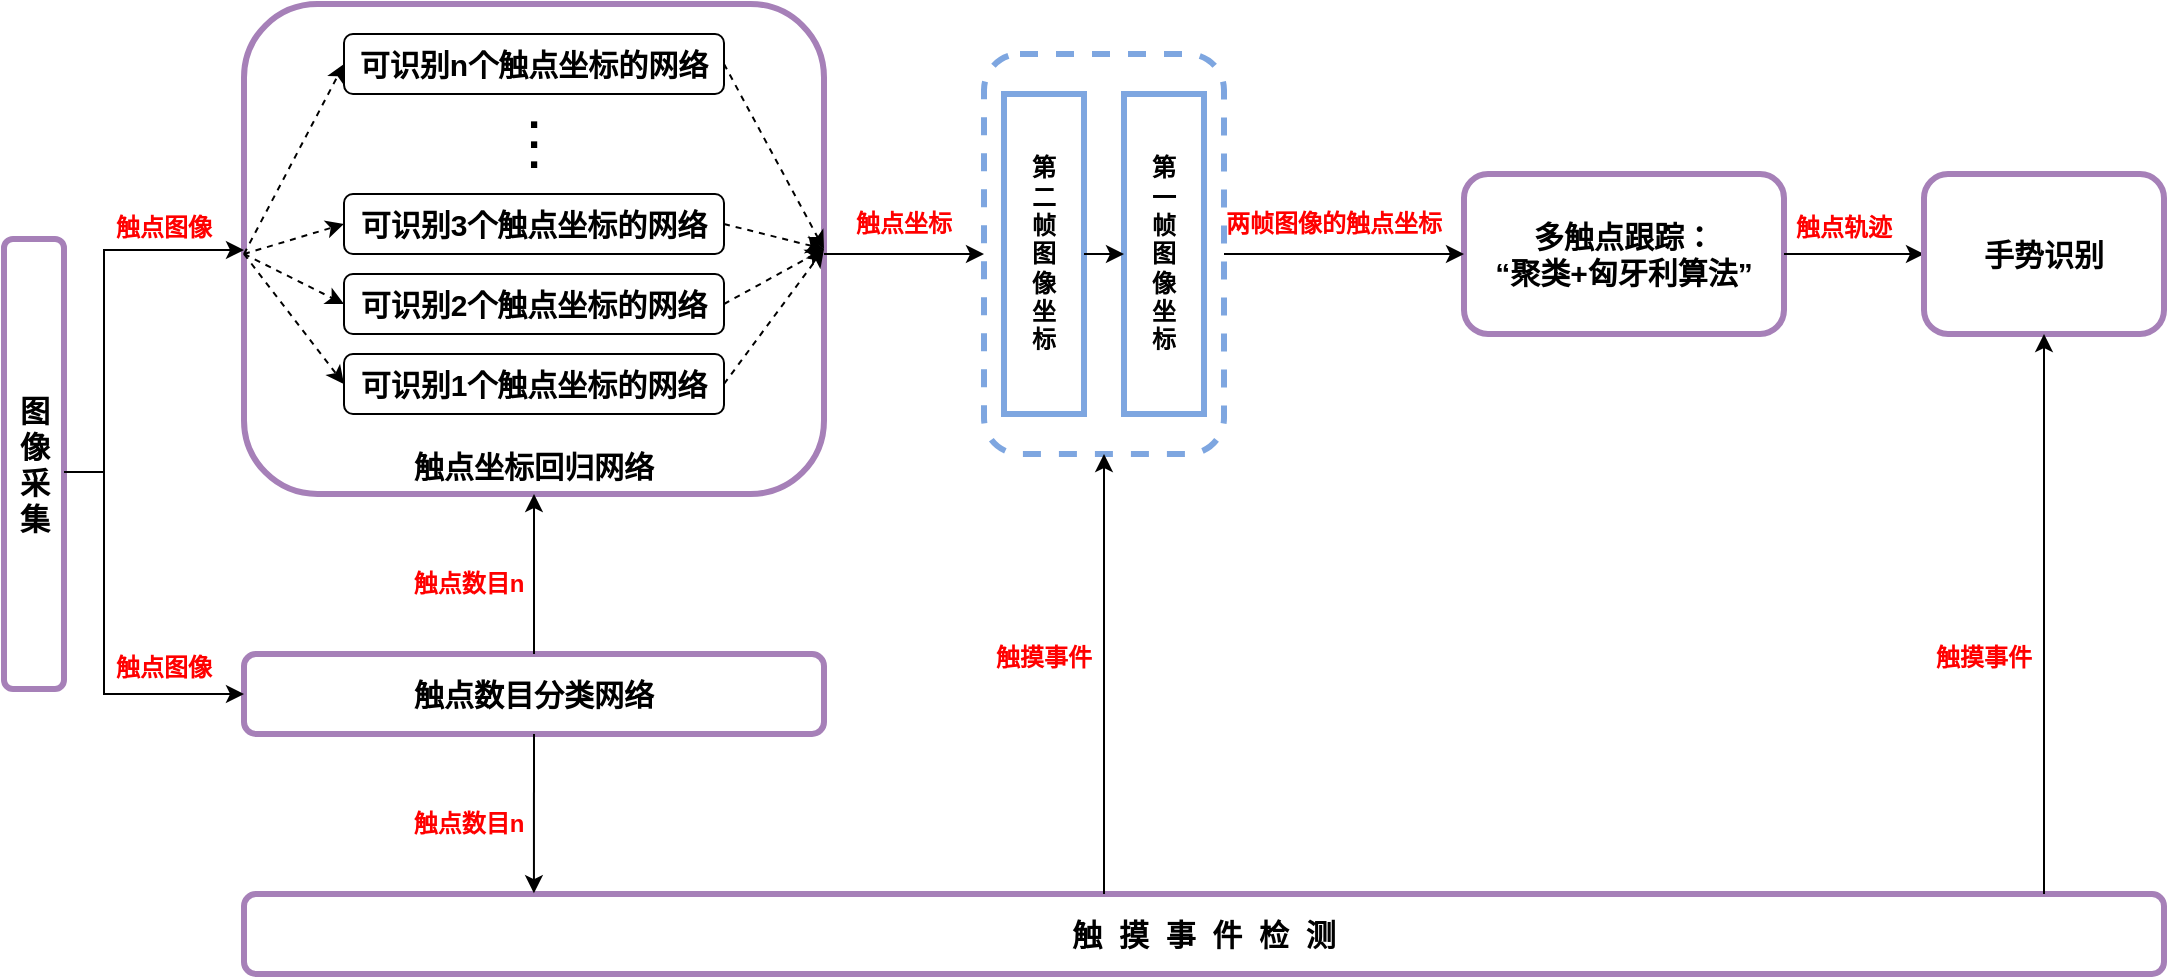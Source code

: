 <mxfile version="18.0.4" type="github">
  <diagram id="jXaNnU9WBbs-hRgU_72k" name="Page-1">
    <mxGraphModel dx="768" dy="493" grid="1" gridSize="10" guides="1" tooltips="1" connect="1" arrows="1" fold="1" page="0" pageScale="1" pageWidth="827" pageHeight="1169" math="0" shadow="0">
      <root>
        <mxCell id="0" />
        <mxCell id="1" parent="0" />
        <mxCell id="43LiQiZvyMIUir7U2u6s-47" value="" style="rounded=1;whiteSpace=wrap;html=1;fontSize=15;fontColor=#000000;strokeColor=#7EA6E0;strokeWidth=3;fillColor=none;dashed=1;" vertex="1" parent="1">
          <mxGeometry x="530" y="100" width="120" height="200" as="geometry" />
        </mxCell>
        <mxCell id="43LiQiZvyMIUir7U2u6s-16" value="" style="rounded=1;whiteSpace=wrap;html=1;fontSize=22;fillColor=none;strokeColor=#A680B8;strokeWidth=3;" vertex="1" parent="1">
          <mxGeometry x="160" y="75" width="290" height="245" as="geometry" />
        </mxCell>
        <mxCell id="43LiQiZvyMIUir7U2u6s-1" value="" style="rounded=1;whiteSpace=wrap;html=1;rotation=-90;strokeColor=#A680B8;strokeWidth=3;" vertex="1" parent="1">
          <mxGeometry x="-57.5" y="290" width="225" height="30" as="geometry" />
        </mxCell>
        <mxCell id="43LiQiZvyMIUir7U2u6s-2" value="&lt;span style=&quot;font-size: 15px;&quot;&gt;&lt;b&gt;图像采集&lt;/b&gt;&lt;/span&gt;" style="text;html=1;strokeColor=none;fillColor=none;align=center;verticalAlign=middle;whiteSpace=wrap;rounded=0;" vertex="1" parent="1">
          <mxGeometry x="42.5" y="242.5" width="25" height="125" as="geometry" />
        </mxCell>
        <mxCell id="43LiQiZvyMIUir7U2u6s-3" value="" style="rounded=1;whiteSpace=wrap;html=1;fontSize=15;strokeColor=#A680B8;strokeWidth=3;" vertex="1" parent="1">
          <mxGeometry x="160" y="400" width="290" height="40" as="geometry" />
        </mxCell>
        <mxCell id="43LiQiZvyMIUir7U2u6s-4" value="&lt;font style=&quot;font-size: 15px;&quot;&gt;&lt;b&gt;触点数目分类网络&lt;/b&gt;&lt;/font&gt;" style="text;html=1;strokeColor=none;fillColor=none;align=center;verticalAlign=middle;whiteSpace=wrap;rounded=0;fontSize=15;" vertex="1" parent="1">
          <mxGeometry x="240" y="405" width="130" height="30" as="geometry" />
        </mxCell>
        <mxCell id="43LiQiZvyMIUir7U2u6s-5" value="" style="rounded=1;whiteSpace=wrap;html=1;fontSize=15;" vertex="1" parent="1">
          <mxGeometry x="210" y="250" width="190" height="30" as="geometry" />
        </mxCell>
        <mxCell id="43LiQiZvyMIUir7U2u6s-6" value="&lt;font style=&quot;font-size: 15px;&quot;&gt;&lt;b&gt;可识别1个触点坐标的网络&lt;/b&gt;&lt;/font&gt;" style="text;html=1;strokeColor=none;fillColor=none;align=center;verticalAlign=middle;whiteSpace=wrap;rounded=0;fontSize=15;" vertex="1" parent="1">
          <mxGeometry x="210" y="250" width="190" height="30" as="geometry" />
        </mxCell>
        <mxCell id="43LiQiZvyMIUir7U2u6s-7" value="" style="rounded=1;whiteSpace=wrap;html=1;fontSize=15;" vertex="1" parent="1">
          <mxGeometry x="210" y="210" width="190" height="30" as="geometry" />
        </mxCell>
        <mxCell id="43LiQiZvyMIUir7U2u6s-8" value="&lt;font style=&quot;font-size: 15px;&quot;&gt;&lt;b&gt;可识别2个触点坐标的网络&lt;/b&gt;&lt;/font&gt;" style="text;html=1;strokeColor=none;fillColor=none;align=center;verticalAlign=middle;whiteSpace=wrap;rounded=0;fontSize=15;" vertex="1" parent="1">
          <mxGeometry x="210" y="210" width="190" height="30" as="geometry" />
        </mxCell>
        <mxCell id="43LiQiZvyMIUir7U2u6s-9" value="" style="rounded=1;whiteSpace=wrap;html=1;fontSize=15;" vertex="1" parent="1">
          <mxGeometry x="210" y="170" width="190" height="30" as="geometry" />
        </mxCell>
        <mxCell id="43LiQiZvyMIUir7U2u6s-10" value="&lt;font style=&quot;font-size: 15px;&quot;&gt;&lt;b&gt;可识别3个触点坐标的网络&lt;/b&gt;&lt;/font&gt;" style="text;html=1;strokeColor=none;fillColor=none;align=center;verticalAlign=middle;whiteSpace=wrap;rounded=0;fontSize=15;" vertex="1" parent="1">
          <mxGeometry x="210" y="170" width="190" height="30" as="geometry" />
        </mxCell>
        <mxCell id="43LiQiZvyMIUir7U2u6s-11" value="&lt;font size=&quot;1&quot;&gt;&lt;b style=&quot;font-size: 22px;&quot;&gt;.&lt;/b&gt;&lt;/font&gt;" style="text;html=1;strokeColor=none;fillColor=none;align=center;verticalAlign=middle;whiteSpace=wrap;rounded=0;fontSize=15;" vertex="1" parent="1">
          <mxGeometry x="285" y="140" width="40" height="20" as="geometry" />
        </mxCell>
        <mxCell id="43LiQiZvyMIUir7U2u6s-12" value="&lt;font size=&quot;1&quot;&gt;&lt;b style=&quot;font-size: 22px;&quot;&gt;.&lt;/b&gt;&lt;/font&gt;" style="text;html=1;strokeColor=none;fillColor=none;align=center;verticalAlign=middle;whiteSpace=wrap;rounded=0;fontSize=15;" vertex="1" parent="1">
          <mxGeometry x="285" y="130" width="40" height="20" as="geometry" />
        </mxCell>
        <mxCell id="43LiQiZvyMIUir7U2u6s-13" value="&lt;font size=&quot;1&quot;&gt;&lt;b style=&quot;font-size: 22px;&quot;&gt;.&lt;/b&gt;&lt;/font&gt;" style="text;html=1;strokeColor=none;fillColor=none;align=center;verticalAlign=middle;whiteSpace=wrap;rounded=0;fontSize=15;" vertex="1" parent="1">
          <mxGeometry x="285" y="120" width="40" height="20" as="geometry" />
        </mxCell>
        <mxCell id="43LiQiZvyMIUir7U2u6s-14" value="" style="rounded=1;whiteSpace=wrap;html=1;fontSize=15;" vertex="1" parent="1">
          <mxGeometry x="210" y="90" width="190" height="30" as="geometry" />
        </mxCell>
        <mxCell id="43LiQiZvyMIUir7U2u6s-15" value="&lt;font style=&quot;font-size: 15px;&quot;&gt;&lt;b&gt;可识别n个触点坐标的网络&lt;/b&gt;&lt;/font&gt;" style="text;html=1;strokeColor=none;fillColor=none;align=center;verticalAlign=middle;whiteSpace=wrap;rounded=0;fontSize=15;" vertex="1" parent="1">
          <mxGeometry x="210" y="90" width="190" height="30" as="geometry" />
        </mxCell>
        <mxCell id="43LiQiZvyMIUir7U2u6s-17" value="&lt;span style=&quot;font-size: 15px;&quot;&gt;&lt;b&gt;触点坐标回归网络&lt;/b&gt;&lt;/span&gt;" style="text;html=1;strokeColor=none;fillColor=none;align=center;verticalAlign=middle;whiteSpace=wrap;rounded=0;fontSize=22;" vertex="1" parent="1">
          <mxGeometry x="230" y="290" width="150" height="30" as="geometry" />
        </mxCell>
        <mxCell id="43LiQiZvyMIUir7U2u6s-18" value="" style="rounded=1;whiteSpace=wrap;html=1;fontSize=15;strokeColor=#A680B8;strokeWidth=3;fillColor=none;" vertex="1" parent="1">
          <mxGeometry x="160" y="520" width="960" height="40" as="geometry" />
        </mxCell>
        <mxCell id="43LiQiZvyMIUir7U2u6s-19" value="&lt;b&gt;触&amp;nbsp; 摸&amp;nbsp; 事&amp;nbsp; 件&amp;nbsp; 检&amp;nbsp; 测&lt;/b&gt;" style="text;html=1;strokeColor=none;fillColor=none;align=center;verticalAlign=middle;whiteSpace=wrap;rounded=0;fontSize=15;" vertex="1" parent="1">
          <mxGeometry x="560" y="525" width="160" height="30" as="geometry" />
        </mxCell>
        <mxCell id="43LiQiZvyMIUir7U2u6s-20" value="" style="endArrow=classic;html=1;rounded=0;fontSize=15;" edge="1" parent="1">
          <mxGeometry width="50" height="50" relative="1" as="geometry">
            <mxPoint x="70" y="309" as="sourcePoint" />
            <mxPoint x="160" y="198" as="targetPoint" />
            <Array as="points">
              <mxPoint x="90" y="309" />
              <mxPoint x="90" y="198" />
            </Array>
          </mxGeometry>
        </mxCell>
        <mxCell id="43LiQiZvyMIUir7U2u6s-21" value="&lt;font color=&quot;#ff0000&quot; style=&quot;font-size: 12px;&quot;&gt;&lt;b&gt;触点图像&lt;/b&gt;&lt;/font&gt;" style="text;html=1;strokeColor=none;fillColor=none;align=center;verticalAlign=middle;whiteSpace=wrap;rounded=0;fontSize=15;" vertex="1" parent="1">
          <mxGeometry x="90" y="170" width="60" height="30" as="geometry" />
        </mxCell>
        <mxCell id="43LiQiZvyMIUir7U2u6s-22" value="" style="endArrow=classic;html=1;rounded=0;fontSize=12;entryX=0;entryY=0.5;entryDx=0;entryDy=0;" edge="1" parent="1" target="43LiQiZvyMIUir7U2u6s-3">
          <mxGeometry width="50" height="50" relative="1" as="geometry">
            <mxPoint x="90" y="300" as="sourcePoint" />
            <mxPoint x="90" y="450" as="targetPoint" />
            <Array as="points">
              <mxPoint x="90" y="420" />
            </Array>
          </mxGeometry>
        </mxCell>
        <mxCell id="43LiQiZvyMIUir7U2u6s-23" value="&lt;font color=&quot;#ff0000&quot; style=&quot;font-size: 12px;&quot;&gt;&lt;b&gt;触点图像&lt;/b&gt;&lt;/font&gt;" style="text;html=1;strokeColor=none;fillColor=none;align=center;verticalAlign=middle;whiteSpace=wrap;rounded=0;fontSize=15;" vertex="1" parent="1">
          <mxGeometry x="90" y="390" width="60" height="30" as="geometry" />
        </mxCell>
        <mxCell id="43LiQiZvyMIUir7U2u6s-24" value="" style="endArrow=classic;html=1;rounded=0;fontSize=12;entryX=0;entryY=0.5;entryDx=0;entryDy=0;dashed=1;" edge="1" parent="1" target="43LiQiZvyMIUir7U2u6s-15">
          <mxGeometry width="50" height="50" relative="1" as="geometry">
            <mxPoint x="160" y="200" as="sourcePoint" />
            <mxPoint x="210" y="150" as="targetPoint" />
          </mxGeometry>
        </mxCell>
        <mxCell id="43LiQiZvyMIUir7U2u6s-25" value="" style="endArrow=classic;html=1;rounded=0;dashed=1;fontSize=12;entryX=0;entryY=0.5;entryDx=0;entryDy=0;" edge="1" parent="1" target="43LiQiZvyMIUir7U2u6s-10">
          <mxGeometry width="50" height="50" relative="1" as="geometry">
            <mxPoint x="160" y="200" as="sourcePoint" />
            <mxPoint x="210" y="150" as="targetPoint" />
          </mxGeometry>
        </mxCell>
        <mxCell id="43LiQiZvyMIUir7U2u6s-26" value="" style="endArrow=classic;html=1;rounded=0;dashed=1;fontSize=12;entryX=0;entryY=0.5;entryDx=0;entryDy=0;" edge="1" parent="1" target="43LiQiZvyMIUir7U2u6s-8">
          <mxGeometry width="50" height="50" relative="1" as="geometry">
            <mxPoint x="160" y="200" as="sourcePoint" />
            <mxPoint x="210" y="150" as="targetPoint" />
          </mxGeometry>
        </mxCell>
        <mxCell id="43LiQiZvyMIUir7U2u6s-27" value="" style="endArrow=classic;html=1;rounded=0;dashed=1;fontSize=12;entryX=0;entryY=0.5;entryDx=0;entryDy=0;" edge="1" parent="1" target="43LiQiZvyMIUir7U2u6s-6">
          <mxGeometry width="50" height="50" relative="1" as="geometry">
            <mxPoint x="160" y="200" as="sourcePoint" />
            <mxPoint x="210" y="150" as="targetPoint" />
          </mxGeometry>
        </mxCell>
        <mxCell id="43LiQiZvyMIUir7U2u6s-28" value="" style="endArrow=classic;html=1;rounded=0;fontSize=12;exitX=0.5;exitY=0;exitDx=0;exitDy=0;entryX=0.5;entryY=1;entryDx=0;entryDy=0;" edge="1" parent="1" source="43LiQiZvyMIUir7U2u6s-3" target="43LiQiZvyMIUir7U2u6s-17">
          <mxGeometry width="50" height="50" relative="1" as="geometry">
            <mxPoint x="190" y="400" as="sourcePoint" />
            <mxPoint x="240" y="320" as="targetPoint" />
          </mxGeometry>
        </mxCell>
        <mxCell id="43LiQiZvyMIUir7U2u6s-29" value="&lt;b&gt;触点数目n&lt;/b&gt;" style="text;html=1;strokeColor=none;fillColor=none;align=center;verticalAlign=middle;whiteSpace=wrap;rounded=0;fontSize=12;fontColor=#FF0000;" vertex="1" parent="1">
          <mxGeometry x="230" y="350" width="85" height="30" as="geometry" />
        </mxCell>
        <mxCell id="43LiQiZvyMIUir7U2u6s-30" value="" style="endArrow=classic;html=1;rounded=0;fontSize=12;fontColor=#FF0000;exitX=0.5;exitY=1;exitDx=0;exitDy=0;entryX=0.151;entryY=-0.01;entryDx=0;entryDy=0;entryPerimeter=0;" edge="1" parent="1" source="43LiQiZvyMIUir7U2u6s-3" target="43LiQiZvyMIUir7U2u6s-18">
          <mxGeometry width="50" height="50" relative="1" as="geometry">
            <mxPoint x="250" y="470" as="sourcePoint" />
            <mxPoint x="410" y="480" as="targetPoint" />
          </mxGeometry>
        </mxCell>
        <mxCell id="43LiQiZvyMIUir7U2u6s-31" value="&lt;b&gt;触点数目n&lt;/b&gt;" style="text;html=1;strokeColor=none;fillColor=none;align=center;verticalAlign=middle;whiteSpace=wrap;rounded=0;fontSize=12;fontColor=#FF0000;" vertex="1" parent="1">
          <mxGeometry x="230" y="470" width="85" height="30" as="geometry" />
        </mxCell>
        <mxCell id="43LiQiZvyMIUir7U2u6s-32" value="" style="endArrow=classic;html=1;rounded=0;fontSize=12;fontColor=#FF0000;dashed=1;entryX=1;entryY=0.5;entryDx=0;entryDy=0;exitX=1;exitY=0.5;exitDx=0;exitDy=0;" edge="1" parent="1" source="43LiQiZvyMIUir7U2u6s-15" target="43LiQiZvyMIUir7U2u6s-16">
          <mxGeometry width="50" height="50" relative="1" as="geometry">
            <mxPoint x="400" y="100" as="sourcePoint" />
            <mxPoint x="450" y="50" as="targetPoint" />
          </mxGeometry>
        </mxCell>
        <mxCell id="43LiQiZvyMIUir7U2u6s-33" value="" style="endArrow=classic;html=1;rounded=0;dashed=1;fontSize=12;fontColor=#FF0000;exitX=1;exitY=0.5;exitDx=0;exitDy=0;entryX=1;entryY=0.5;entryDx=0;entryDy=0;" edge="1" parent="1" source="43LiQiZvyMIUir7U2u6s-10" target="43LiQiZvyMIUir7U2u6s-16">
          <mxGeometry width="50" height="50" relative="1" as="geometry">
            <mxPoint x="430" y="260" as="sourcePoint" />
            <mxPoint x="450" y="200" as="targetPoint" />
          </mxGeometry>
        </mxCell>
        <mxCell id="43LiQiZvyMIUir7U2u6s-34" value="" style="endArrow=classic;html=1;rounded=0;dashed=1;fontSize=12;fontColor=#FF0000;entryX=1;entryY=0.5;entryDx=0;entryDy=0;exitX=1;exitY=0.5;exitDx=0;exitDy=0;" edge="1" parent="1" source="43LiQiZvyMIUir7U2u6s-8" target="43LiQiZvyMIUir7U2u6s-16">
          <mxGeometry width="50" height="50" relative="1" as="geometry">
            <mxPoint x="400" y="222.5" as="sourcePoint" />
            <mxPoint x="450" y="172.5" as="targetPoint" />
          </mxGeometry>
        </mxCell>
        <mxCell id="43LiQiZvyMIUir7U2u6s-35" value="" style="endArrow=classic;html=1;rounded=0;dashed=1;fontSize=12;fontColor=#FF0000;entryX=1;entryY=0.5;entryDx=0;entryDy=0;exitX=1;exitY=0.5;exitDx=0;exitDy=0;" edge="1" parent="1" source="43LiQiZvyMIUir7U2u6s-6" target="43LiQiZvyMIUir7U2u6s-16">
          <mxGeometry width="50" height="50" relative="1" as="geometry">
            <mxPoint x="400" y="270" as="sourcePoint" />
            <mxPoint x="450" y="220" as="targetPoint" />
          </mxGeometry>
        </mxCell>
        <mxCell id="43LiQiZvyMIUir7U2u6s-36" value="" style="endArrow=classic;html=1;rounded=0;fontSize=12;fontColor=#FF0000;entryX=0;entryY=0.5;entryDx=0;entryDy=0;" edge="1" parent="1" target="43LiQiZvyMIUir7U2u6s-47">
          <mxGeometry width="50" height="50" relative="1" as="geometry">
            <mxPoint x="450" y="200" as="sourcePoint" />
            <mxPoint x="540" y="200" as="targetPoint" />
          </mxGeometry>
        </mxCell>
        <mxCell id="43LiQiZvyMIUir7U2u6s-37" value="&lt;b&gt;触点坐标&lt;/b&gt;" style="text;html=1;strokeColor=none;fillColor=none;align=center;verticalAlign=middle;whiteSpace=wrap;rounded=0;fontSize=12;fontColor=#FF0000;" vertex="1" parent="1">
          <mxGeometry x="460" y="170" width="60" height="30" as="geometry" />
        </mxCell>
        <mxCell id="43LiQiZvyMIUir7U2u6s-38" value="" style="rounded=0;whiteSpace=wrap;html=1;fontSize=12;fontColor=#FF0000;strokeColor=#7EA6E0;strokeWidth=3;fillColor=none;" vertex="1" parent="1">
          <mxGeometry x="540" y="120" width="40" height="160" as="geometry" />
        </mxCell>
        <mxCell id="43LiQiZvyMIUir7U2u6s-39" value="" style="rounded=0;whiteSpace=wrap;html=1;fontSize=12;fontColor=#FF0000;strokeColor=#7EA6E0;strokeWidth=3;fillColor=none;" vertex="1" parent="1">
          <mxGeometry x="600" y="120" width="40" height="160" as="geometry" />
        </mxCell>
        <mxCell id="43LiQiZvyMIUir7U2u6s-40" value="&lt;font color=&quot;#000000&quot;&gt;&lt;b&gt;第二帧图像坐标&lt;/b&gt;&lt;/font&gt;" style="text;html=1;strokeColor=none;fillColor=none;align=center;verticalAlign=middle;whiteSpace=wrap;rounded=0;fontSize=12;fontColor=#FF0000;" vertex="1" parent="1">
          <mxGeometry x="550" y="130" width="20" height="140" as="geometry" />
        </mxCell>
        <mxCell id="43LiQiZvyMIUir7U2u6s-41" value="&lt;b&gt;&lt;font color=&quot;#000000&quot;&gt;第一帧图像坐标&lt;/font&gt;&lt;/b&gt;" style="text;html=1;strokeColor=none;fillColor=none;align=center;verticalAlign=middle;whiteSpace=wrap;rounded=0;fontSize=12;fontColor=#FF0000;" vertex="1" parent="1">
          <mxGeometry x="610" y="130" width="20" height="140" as="geometry" />
        </mxCell>
        <mxCell id="43LiQiZvyMIUir7U2u6s-42" value="" style="endArrow=classic;html=1;rounded=0;fontSize=12;fontColor=#FF0000;entryX=0;entryY=0.5;entryDx=0;entryDy=0;" edge="1" parent="1" target="43LiQiZvyMIUir7U2u6s-39">
          <mxGeometry width="50" height="50" relative="1" as="geometry">
            <mxPoint x="580" y="200" as="sourcePoint" />
            <mxPoint x="630" y="150" as="targetPoint" />
          </mxGeometry>
        </mxCell>
        <mxCell id="43LiQiZvyMIUir7U2u6s-43" value="" style="rounded=1;whiteSpace=wrap;html=1;fontSize=12;fontColor=#FF0000;strokeColor=#A680B8;strokeWidth=3;fillColor=none;" vertex="1" parent="1">
          <mxGeometry x="770" y="160" width="160" height="80" as="geometry" />
        </mxCell>
        <mxCell id="43LiQiZvyMIUir7U2u6s-44" value="" style="endArrow=classic;html=1;rounded=0;fontSize=12;fontColor=#FF0000;entryX=0;entryY=0.5;entryDx=0;entryDy=0;exitX=1;exitY=0.5;exitDx=0;exitDy=0;" edge="1" parent="1" source="43LiQiZvyMIUir7U2u6s-47" target="43LiQiZvyMIUir7U2u6s-43">
          <mxGeometry width="50" height="50" relative="1" as="geometry">
            <mxPoint x="640" y="200" as="sourcePoint" />
            <mxPoint x="690" y="150" as="targetPoint" />
          </mxGeometry>
        </mxCell>
        <mxCell id="43LiQiZvyMIUir7U2u6s-45" value="&lt;b&gt;两帧图像的触点坐标&lt;/b&gt;" style="text;html=1;strokeColor=none;fillColor=none;align=center;verticalAlign=middle;whiteSpace=wrap;rounded=0;fontSize=12;fontColor=#FF0000;" vertex="1" parent="1">
          <mxGeometry x="650" y="170" width="110" height="30" as="geometry" />
        </mxCell>
        <mxCell id="43LiQiZvyMIUir7U2u6s-46" value="&lt;font color=&quot;#000000&quot; style=&quot;font-size: 15px;&quot;&gt;&lt;b&gt;多触点跟踪：&lt;br&gt;“聚类+匈牙利算法”&lt;/b&gt;&lt;/font&gt;" style="text;html=1;strokeColor=none;fillColor=none;align=center;verticalAlign=middle;whiteSpace=wrap;rounded=0;fontSize=12;fontColor=#FF0000;" vertex="1" parent="1">
          <mxGeometry x="780" y="185" width="140" height="30" as="geometry" />
        </mxCell>
        <mxCell id="43LiQiZvyMIUir7U2u6s-48" value="" style="endArrow=classic;html=1;rounded=0;fontSize=15;fontColor=#000000;entryX=0.5;entryY=1;entryDx=0;entryDy=0;" edge="1" parent="1" target="43LiQiZvyMIUir7U2u6s-47">
          <mxGeometry width="50" height="50" relative="1" as="geometry">
            <mxPoint x="590" y="520" as="sourcePoint" />
            <mxPoint x="640" y="470" as="targetPoint" />
          </mxGeometry>
        </mxCell>
        <mxCell id="43LiQiZvyMIUir7U2u6s-49" value="&lt;font style=&quot;font-size: 12px;&quot; color=&quot;#ff0000&quot;&gt;&lt;b&gt;触摸事件&lt;/b&gt;&lt;/font&gt;" style="text;html=1;strokeColor=none;fillColor=none;align=center;verticalAlign=middle;whiteSpace=wrap;rounded=0;dashed=1;fontSize=15;fontColor=#000000;" vertex="1" parent="1">
          <mxGeometry x="530" y="385" width="60" height="30" as="geometry" />
        </mxCell>
        <mxCell id="43LiQiZvyMIUir7U2u6s-52" value="" style="endArrow=classic;html=1;rounded=0;fontSize=12;fontColor=#FF0000;" edge="1" parent="1">
          <mxGeometry width="50" height="50" relative="1" as="geometry">
            <mxPoint x="930" y="200" as="sourcePoint" />
            <mxPoint x="1000" y="200" as="targetPoint" />
          </mxGeometry>
        </mxCell>
        <mxCell id="43LiQiZvyMIUir7U2u6s-53" value="&lt;font style=&quot;font-size: 12px;&quot; color=&quot;#ff0000&quot;&gt;&lt;b&gt;触点轨迹&lt;/b&gt;&lt;/font&gt;" style="text;html=1;strokeColor=none;fillColor=none;align=center;verticalAlign=middle;whiteSpace=wrap;rounded=0;dashed=1;fontSize=15;fontColor=#000000;" vertex="1" parent="1">
          <mxGeometry x="930" y="170" width="60" height="30" as="geometry" />
        </mxCell>
        <mxCell id="43LiQiZvyMIUir7U2u6s-54" value="" style="rounded=1;whiteSpace=wrap;html=1;fontSize=12;fontColor=#FF0000;strokeColor=#A680B8;strokeWidth=3;fillColor=none;" vertex="1" parent="1">
          <mxGeometry x="1000" y="160" width="120" height="80" as="geometry" />
        </mxCell>
        <mxCell id="43LiQiZvyMIUir7U2u6s-55" value="&lt;font style=&quot;font-size: 15px;&quot; color=&quot;#000000&quot;&gt;&lt;b&gt;手势识别&lt;/b&gt;&lt;/font&gt;" style="text;html=1;strokeColor=none;fillColor=none;align=center;verticalAlign=middle;whiteSpace=wrap;rounded=0;fontSize=12;fontColor=#FF0000;" vertex="1" parent="1">
          <mxGeometry x="1025" y="185" width="70" height="30" as="geometry" />
        </mxCell>
        <mxCell id="43LiQiZvyMIUir7U2u6s-56" value="" style="endArrow=classic;html=1;rounded=0;fontSize=15;fontColor=#000000;entryX=0.5;entryY=1;entryDx=0;entryDy=0;" edge="1" parent="1" target="43LiQiZvyMIUir7U2u6s-54">
          <mxGeometry width="50" height="50" relative="1" as="geometry">
            <mxPoint x="1060" y="520" as="sourcePoint" />
            <mxPoint x="1110" y="470" as="targetPoint" />
          </mxGeometry>
        </mxCell>
        <mxCell id="43LiQiZvyMIUir7U2u6s-57" value="&lt;font style=&quot;font-size: 12px;&quot; color=&quot;#ff0000&quot;&gt;&lt;b&gt;触摸事件&lt;/b&gt;&lt;/font&gt;" style="text;html=1;strokeColor=none;fillColor=none;align=center;verticalAlign=middle;whiteSpace=wrap;rounded=0;dashed=1;fontSize=15;fontColor=#000000;" vertex="1" parent="1">
          <mxGeometry x="1000" y="385" width="60" height="30" as="geometry" />
        </mxCell>
      </root>
    </mxGraphModel>
  </diagram>
</mxfile>
